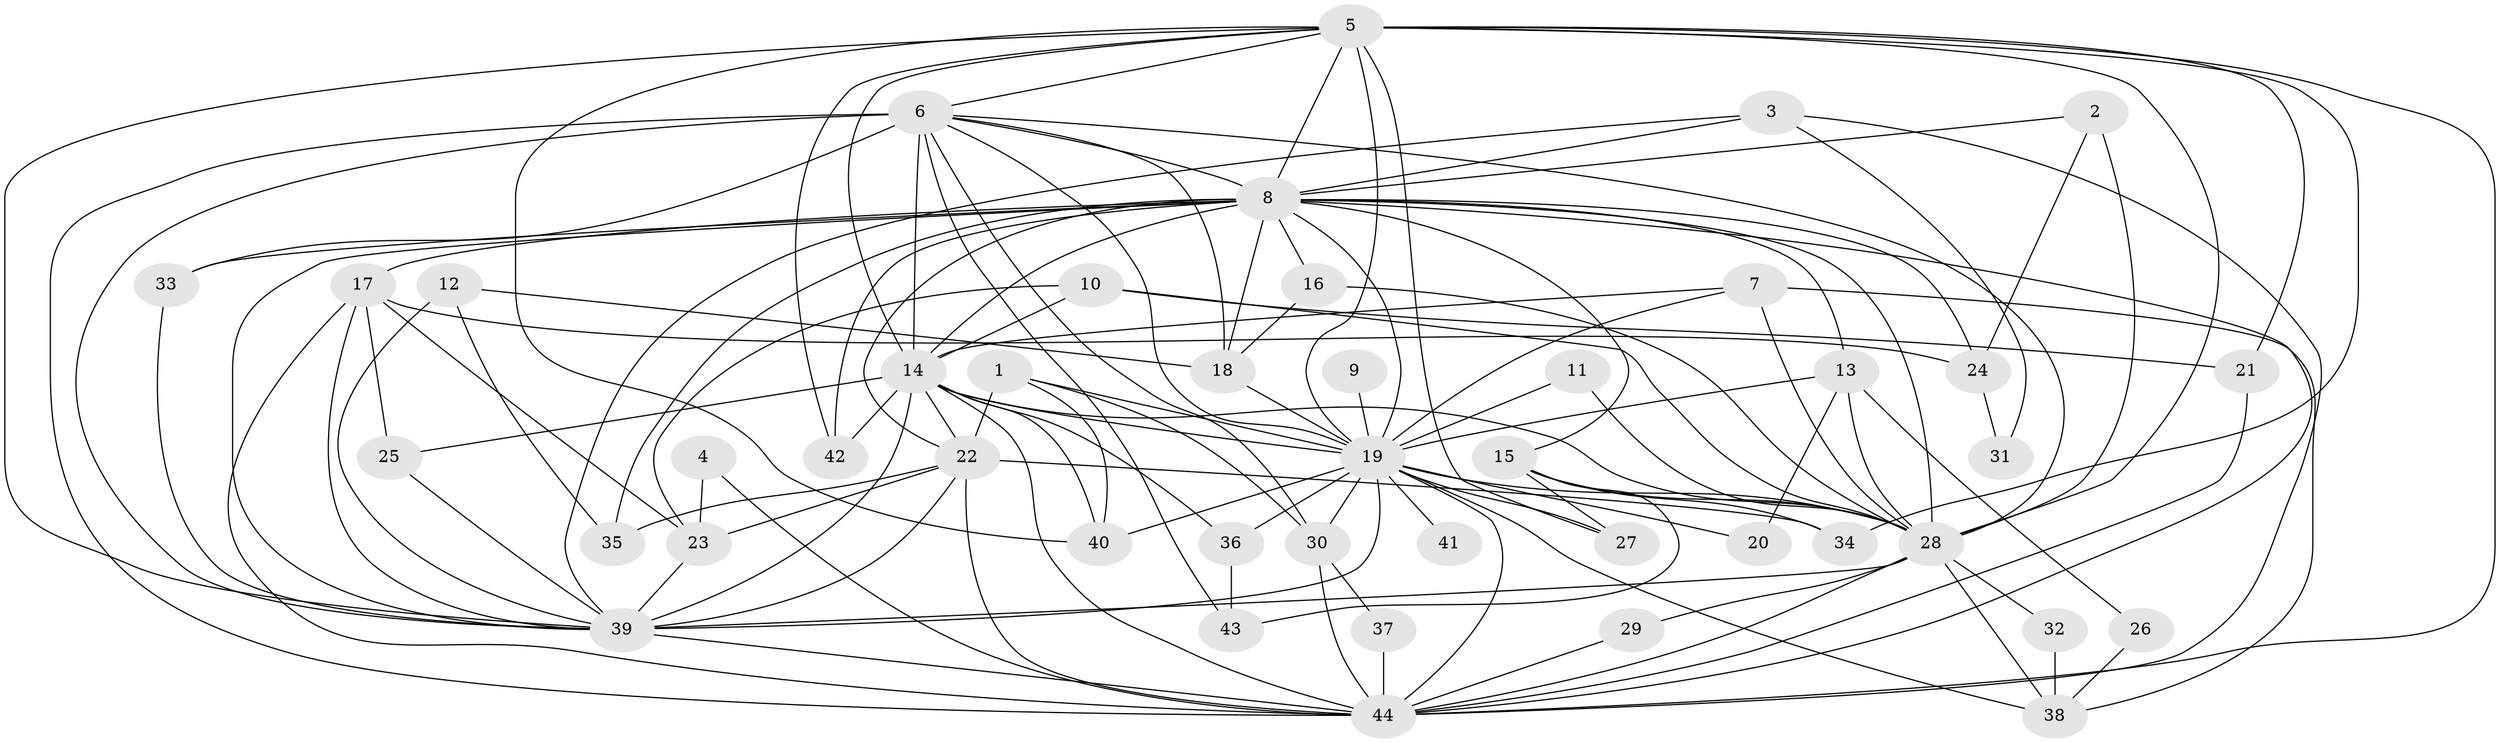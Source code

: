 // original degree distribution, {21: 0.011363636363636364, 20: 0.011363636363636364, 27: 0.011363636363636364, 18: 0.011363636363636364, 19: 0.011363636363636364, 22: 0.011363636363636364, 16: 0.011363636363636364, 14: 0.011363636363636364, 17: 0.011363636363636364, 12: 0.011363636363636364, 8: 0.011363636363636364, 2: 0.5454545454545454, 3: 0.1590909090909091, 4: 0.09090909090909091, 7: 0.011363636363636364, 5: 0.056818181818181816, 6: 0.011363636363636364}
// Generated by graph-tools (version 1.1) at 2025/01/03/09/25 03:01:29]
// undirected, 44 vertices, 122 edges
graph export_dot {
graph [start="1"]
  node [color=gray90,style=filled];
  1;
  2;
  3;
  4;
  5;
  6;
  7;
  8;
  9;
  10;
  11;
  12;
  13;
  14;
  15;
  16;
  17;
  18;
  19;
  20;
  21;
  22;
  23;
  24;
  25;
  26;
  27;
  28;
  29;
  30;
  31;
  32;
  33;
  34;
  35;
  36;
  37;
  38;
  39;
  40;
  41;
  42;
  43;
  44;
  1 -- 19 [weight=1.0];
  1 -- 22 [weight=1.0];
  1 -- 30 [weight=1.0];
  1 -- 40 [weight=1.0];
  2 -- 8 [weight=1.0];
  2 -- 24 [weight=1.0];
  2 -- 28 [weight=1.0];
  3 -- 8 [weight=1.0];
  3 -- 31 [weight=1.0];
  3 -- 39 [weight=1.0];
  3 -- 44 [weight=1.0];
  4 -- 23 [weight=1.0];
  4 -- 44 [weight=1.0];
  5 -- 6 [weight=1.0];
  5 -- 8 [weight=1.0];
  5 -- 14 [weight=3.0];
  5 -- 19 [weight=1.0];
  5 -- 21 [weight=1.0];
  5 -- 27 [weight=1.0];
  5 -- 28 [weight=2.0];
  5 -- 34 [weight=1.0];
  5 -- 39 [weight=2.0];
  5 -- 40 [weight=1.0];
  5 -- 42 [weight=1.0];
  5 -- 44 [weight=3.0];
  6 -- 8 [weight=1.0];
  6 -- 14 [weight=4.0];
  6 -- 18 [weight=1.0];
  6 -- 19 [weight=1.0];
  6 -- 28 [weight=2.0];
  6 -- 30 [weight=1.0];
  6 -- 33 [weight=1.0];
  6 -- 39 [weight=2.0];
  6 -- 43 [weight=1.0];
  6 -- 44 [weight=1.0];
  7 -- 14 [weight=2.0];
  7 -- 19 [weight=1.0];
  7 -- 28 [weight=1.0];
  7 -- 38 [weight=1.0];
  8 -- 13 [weight=1.0];
  8 -- 14 [weight=3.0];
  8 -- 15 [weight=1.0];
  8 -- 16 [weight=1.0];
  8 -- 17 [weight=2.0];
  8 -- 18 [weight=1.0];
  8 -- 19 [weight=1.0];
  8 -- 22 [weight=1.0];
  8 -- 24 [weight=1.0];
  8 -- 28 [weight=1.0];
  8 -- 33 [weight=1.0];
  8 -- 35 [weight=1.0];
  8 -- 39 [weight=1.0];
  8 -- 42 [weight=1.0];
  8 -- 44 [weight=1.0];
  9 -- 19 [weight=1.0];
  10 -- 14 [weight=1.0];
  10 -- 21 [weight=1.0];
  10 -- 23 [weight=1.0];
  10 -- 28 [weight=1.0];
  11 -- 19 [weight=1.0];
  11 -- 28 [weight=1.0];
  12 -- 18 [weight=1.0];
  12 -- 35 [weight=1.0];
  12 -- 39 [weight=1.0];
  13 -- 19 [weight=1.0];
  13 -- 20 [weight=1.0];
  13 -- 26 [weight=1.0];
  13 -- 28 [weight=1.0];
  14 -- 19 [weight=5.0];
  14 -- 22 [weight=2.0];
  14 -- 25 [weight=2.0];
  14 -- 28 [weight=3.0];
  14 -- 36 [weight=1.0];
  14 -- 39 [weight=4.0];
  14 -- 40 [weight=1.0];
  14 -- 42 [weight=1.0];
  14 -- 44 [weight=3.0];
  15 -- 27 [weight=1.0];
  15 -- 28 [weight=1.0];
  15 -- 34 [weight=1.0];
  15 -- 43 [weight=1.0];
  16 -- 18 [weight=1.0];
  16 -- 28 [weight=1.0];
  17 -- 23 [weight=1.0];
  17 -- 24 [weight=1.0];
  17 -- 25 [weight=1.0];
  17 -- 39 [weight=1.0];
  17 -- 44 [weight=1.0];
  18 -- 19 [weight=1.0];
  19 -- 20 [weight=1.0];
  19 -- 27 [weight=1.0];
  19 -- 28 [weight=1.0];
  19 -- 30 [weight=1.0];
  19 -- 36 [weight=1.0];
  19 -- 38 [weight=1.0];
  19 -- 39 [weight=1.0];
  19 -- 40 [weight=1.0];
  19 -- 41 [weight=1.0];
  19 -- 44 [weight=1.0];
  21 -- 44 [weight=1.0];
  22 -- 23 [weight=1.0];
  22 -- 34 [weight=1.0];
  22 -- 35 [weight=1.0];
  22 -- 39 [weight=1.0];
  22 -- 44 [weight=1.0];
  23 -- 39 [weight=2.0];
  24 -- 31 [weight=1.0];
  25 -- 39 [weight=1.0];
  26 -- 38 [weight=1.0];
  28 -- 29 [weight=1.0];
  28 -- 32 [weight=1.0];
  28 -- 38 [weight=1.0];
  28 -- 39 [weight=1.0];
  28 -- 44 [weight=1.0];
  29 -- 44 [weight=1.0];
  30 -- 37 [weight=1.0];
  30 -- 44 [weight=1.0];
  32 -- 38 [weight=1.0];
  33 -- 39 [weight=1.0];
  36 -- 43 [weight=1.0];
  37 -- 44 [weight=1.0];
  39 -- 44 [weight=1.0];
}
